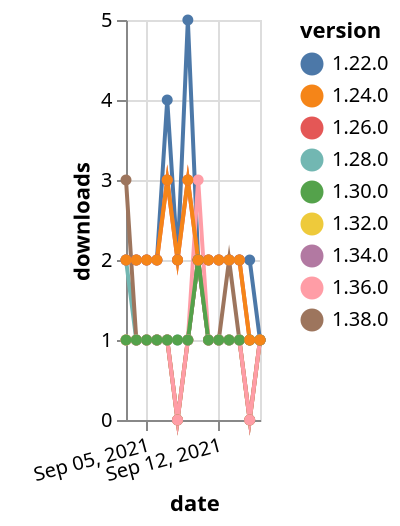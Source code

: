{"$schema": "https://vega.github.io/schema/vega-lite/v5.json", "description": "A simple bar chart with embedded data.", "data": {"values": [{"date": "2021-09-03", "total": 159, "delta": 1, "version": "1.34.0"}, {"date": "2021-09-04", "total": 160, "delta": 1, "version": "1.34.0"}, {"date": "2021-09-05", "total": 161, "delta": 1, "version": "1.34.0"}, {"date": "2021-09-06", "total": 162, "delta": 1, "version": "1.34.0"}, {"date": "2021-09-07", "total": 163, "delta": 1, "version": "1.34.0"}, {"date": "2021-09-08", "total": 163, "delta": 0, "version": "1.34.0"}, {"date": "2021-09-09", "total": 164, "delta": 1, "version": "1.34.0"}, {"date": "2021-09-10", "total": 166, "delta": 2, "version": "1.34.0"}, {"date": "2021-09-11", "total": 167, "delta": 1, "version": "1.34.0"}, {"date": "2021-09-12", "total": 168, "delta": 1, "version": "1.34.0"}, {"date": "2021-09-13", "total": 169, "delta": 1, "version": "1.34.0"}, {"date": "2021-09-14", "total": 170, "delta": 1, "version": "1.34.0"}, {"date": "2021-09-15", "total": 170, "delta": 0, "version": "1.34.0"}, {"date": "2021-09-16", "total": 171, "delta": 1, "version": "1.34.0"}, {"date": "2021-09-03", "total": 178, "delta": 1, "version": "1.32.0"}, {"date": "2021-09-04", "total": 179, "delta": 1, "version": "1.32.0"}, {"date": "2021-09-05", "total": 180, "delta": 1, "version": "1.32.0"}, {"date": "2021-09-06", "total": 181, "delta": 1, "version": "1.32.0"}, {"date": "2021-09-07", "total": 182, "delta": 1, "version": "1.32.0"}, {"date": "2021-09-08", "total": 182, "delta": 0, "version": "1.32.0"}, {"date": "2021-09-09", "total": 183, "delta": 1, "version": "1.32.0"}, {"date": "2021-09-10", "total": 185, "delta": 2, "version": "1.32.0"}, {"date": "2021-09-11", "total": 186, "delta": 1, "version": "1.32.0"}, {"date": "2021-09-12", "total": 187, "delta": 1, "version": "1.32.0"}, {"date": "2021-09-13", "total": 188, "delta": 1, "version": "1.32.0"}, {"date": "2021-09-14", "total": 189, "delta": 1, "version": "1.32.0"}, {"date": "2021-09-15", "total": 189, "delta": 0, "version": "1.32.0"}, {"date": "2021-09-16", "total": 190, "delta": 1, "version": "1.32.0"}, {"date": "2021-09-03", "total": 3016, "delta": 2, "version": "1.22.0"}, {"date": "2021-09-04", "total": 3018, "delta": 2, "version": "1.22.0"}, {"date": "2021-09-05", "total": 3020, "delta": 2, "version": "1.22.0"}, {"date": "2021-09-06", "total": 3022, "delta": 2, "version": "1.22.0"}, {"date": "2021-09-07", "total": 3026, "delta": 4, "version": "1.22.0"}, {"date": "2021-09-08", "total": 3028, "delta": 2, "version": "1.22.0"}, {"date": "2021-09-09", "total": 3033, "delta": 5, "version": "1.22.0"}, {"date": "2021-09-10", "total": 3035, "delta": 2, "version": "1.22.0"}, {"date": "2021-09-11", "total": 3037, "delta": 2, "version": "1.22.0"}, {"date": "2021-09-12", "total": 3039, "delta": 2, "version": "1.22.0"}, {"date": "2021-09-13", "total": 3041, "delta": 2, "version": "1.22.0"}, {"date": "2021-09-14", "total": 3043, "delta": 2, "version": "1.22.0"}, {"date": "2021-09-15", "total": 3045, "delta": 2, "version": "1.22.0"}, {"date": "2021-09-16", "total": 3046, "delta": 1, "version": "1.22.0"}, {"date": "2021-09-03", "total": 313, "delta": 2, "version": "1.28.0"}, {"date": "2021-09-04", "total": 314, "delta": 1, "version": "1.28.0"}, {"date": "2021-09-05", "total": 315, "delta": 1, "version": "1.28.0"}, {"date": "2021-09-06", "total": 316, "delta": 1, "version": "1.28.0"}, {"date": "2021-09-07", "total": 317, "delta": 1, "version": "1.28.0"}, {"date": "2021-09-08", "total": 318, "delta": 1, "version": "1.28.0"}, {"date": "2021-09-09", "total": 319, "delta": 1, "version": "1.28.0"}, {"date": "2021-09-10", "total": 321, "delta": 2, "version": "1.28.0"}, {"date": "2021-09-11", "total": 322, "delta": 1, "version": "1.28.0"}, {"date": "2021-09-12", "total": 323, "delta": 1, "version": "1.28.0"}, {"date": "2021-09-13", "total": 324, "delta": 1, "version": "1.28.0"}, {"date": "2021-09-14", "total": 325, "delta": 1, "version": "1.28.0"}, {"date": "2021-09-15", "total": 326, "delta": 1, "version": "1.28.0"}, {"date": "2021-09-16", "total": 327, "delta": 1, "version": "1.28.0"}, {"date": "2021-09-03", "total": 2249, "delta": 2, "version": "1.26.0"}, {"date": "2021-09-04", "total": 2251, "delta": 2, "version": "1.26.0"}, {"date": "2021-09-05", "total": 2253, "delta": 2, "version": "1.26.0"}, {"date": "2021-09-06", "total": 2255, "delta": 2, "version": "1.26.0"}, {"date": "2021-09-07", "total": 2258, "delta": 3, "version": "1.26.0"}, {"date": "2021-09-08", "total": 2260, "delta": 2, "version": "1.26.0"}, {"date": "2021-09-09", "total": 2263, "delta": 3, "version": "1.26.0"}, {"date": "2021-09-10", "total": 2265, "delta": 2, "version": "1.26.0"}, {"date": "2021-09-11", "total": 2267, "delta": 2, "version": "1.26.0"}, {"date": "2021-09-12", "total": 2269, "delta": 2, "version": "1.26.0"}, {"date": "2021-09-13", "total": 2271, "delta": 2, "version": "1.26.0"}, {"date": "2021-09-14", "total": 2273, "delta": 2, "version": "1.26.0"}, {"date": "2021-09-15", "total": 2274, "delta": 1, "version": "1.26.0"}, {"date": "2021-09-16", "total": 2275, "delta": 1, "version": "1.26.0"}, {"date": "2021-09-03", "total": 117, "delta": 3, "version": "1.38.0"}, {"date": "2021-09-04", "total": 118, "delta": 1, "version": "1.38.0"}, {"date": "2021-09-05", "total": 119, "delta": 1, "version": "1.38.0"}, {"date": "2021-09-06", "total": 120, "delta": 1, "version": "1.38.0"}, {"date": "2021-09-07", "total": 121, "delta": 1, "version": "1.38.0"}, {"date": "2021-09-08", "total": 121, "delta": 0, "version": "1.38.0"}, {"date": "2021-09-09", "total": 122, "delta": 1, "version": "1.38.0"}, {"date": "2021-09-10", "total": 124, "delta": 2, "version": "1.38.0"}, {"date": "2021-09-11", "total": 125, "delta": 1, "version": "1.38.0"}, {"date": "2021-09-12", "total": 126, "delta": 1, "version": "1.38.0"}, {"date": "2021-09-13", "total": 128, "delta": 2, "version": "1.38.0"}, {"date": "2021-09-14", "total": 129, "delta": 1, "version": "1.38.0"}, {"date": "2021-09-15", "total": 129, "delta": 0, "version": "1.38.0"}, {"date": "2021-09-16", "total": 130, "delta": 1, "version": "1.38.0"}, {"date": "2021-09-03", "total": 190, "delta": 1, "version": "1.36.0"}, {"date": "2021-09-04", "total": 191, "delta": 1, "version": "1.36.0"}, {"date": "2021-09-05", "total": 192, "delta": 1, "version": "1.36.0"}, {"date": "2021-09-06", "total": 193, "delta": 1, "version": "1.36.0"}, {"date": "2021-09-07", "total": 194, "delta": 1, "version": "1.36.0"}, {"date": "2021-09-08", "total": 194, "delta": 0, "version": "1.36.0"}, {"date": "2021-09-09", "total": 195, "delta": 1, "version": "1.36.0"}, {"date": "2021-09-10", "total": 198, "delta": 3, "version": "1.36.0"}, {"date": "2021-09-11", "total": 199, "delta": 1, "version": "1.36.0"}, {"date": "2021-09-12", "total": 200, "delta": 1, "version": "1.36.0"}, {"date": "2021-09-13", "total": 201, "delta": 1, "version": "1.36.0"}, {"date": "2021-09-14", "total": 202, "delta": 1, "version": "1.36.0"}, {"date": "2021-09-15", "total": 202, "delta": 0, "version": "1.36.0"}, {"date": "2021-09-16", "total": 203, "delta": 1, "version": "1.36.0"}, {"date": "2021-09-03", "total": 188, "delta": 1, "version": "1.30.0"}, {"date": "2021-09-04", "total": 189, "delta": 1, "version": "1.30.0"}, {"date": "2021-09-05", "total": 190, "delta": 1, "version": "1.30.0"}, {"date": "2021-09-06", "total": 191, "delta": 1, "version": "1.30.0"}, {"date": "2021-09-07", "total": 192, "delta": 1, "version": "1.30.0"}, {"date": "2021-09-08", "total": 193, "delta": 1, "version": "1.30.0"}, {"date": "2021-09-09", "total": 194, "delta": 1, "version": "1.30.0"}, {"date": "2021-09-10", "total": 196, "delta": 2, "version": "1.30.0"}, {"date": "2021-09-11", "total": 197, "delta": 1, "version": "1.30.0"}, {"date": "2021-09-12", "total": 198, "delta": 1, "version": "1.30.0"}, {"date": "2021-09-13", "total": 199, "delta": 1, "version": "1.30.0"}, {"date": "2021-09-14", "total": 200, "delta": 1, "version": "1.30.0"}, {"date": "2021-09-15", "total": 201, "delta": 1, "version": "1.30.0"}, {"date": "2021-09-16", "total": 202, "delta": 1, "version": "1.30.0"}, {"date": "2021-09-03", "total": 2530, "delta": 2, "version": "1.24.0"}, {"date": "2021-09-04", "total": 2532, "delta": 2, "version": "1.24.0"}, {"date": "2021-09-05", "total": 2534, "delta": 2, "version": "1.24.0"}, {"date": "2021-09-06", "total": 2536, "delta": 2, "version": "1.24.0"}, {"date": "2021-09-07", "total": 2539, "delta": 3, "version": "1.24.0"}, {"date": "2021-09-08", "total": 2541, "delta": 2, "version": "1.24.0"}, {"date": "2021-09-09", "total": 2544, "delta": 3, "version": "1.24.0"}, {"date": "2021-09-10", "total": 2546, "delta": 2, "version": "1.24.0"}, {"date": "2021-09-11", "total": 2548, "delta": 2, "version": "1.24.0"}, {"date": "2021-09-12", "total": 2550, "delta": 2, "version": "1.24.0"}, {"date": "2021-09-13", "total": 2552, "delta": 2, "version": "1.24.0"}, {"date": "2021-09-14", "total": 2554, "delta": 2, "version": "1.24.0"}, {"date": "2021-09-15", "total": 2555, "delta": 1, "version": "1.24.0"}, {"date": "2021-09-16", "total": 2556, "delta": 1, "version": "1.24.0"}]}, "width": "container", "mark": {"type": "line", "point": {"filled": true}}, "encoding": {"x": {"field": "date", "type": "temporal", "timeUnit": "yearmonthdate", "title": "date", "axis": {"labelAngle": -15}}, "y": {"field": "delta", "type": "quantitative", "title": "downloads"}, "color": {"field": "version", "type": "nominal"}, "tooltip": {"field": "delta"}}}